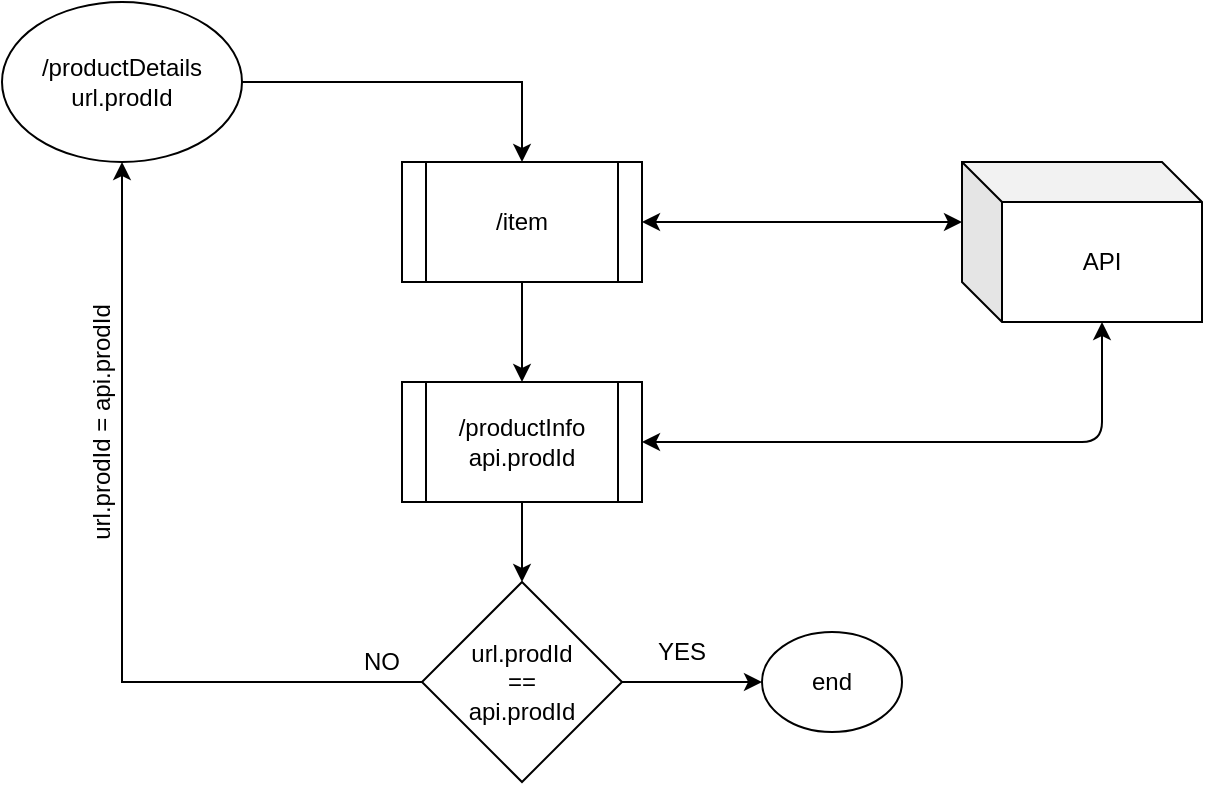 <mxfile version="13.8.3" type="device"><diagram id="TYAa4Q1GLj6thR1UAhMD" name="Page-1"><mxGraphModel dx="868" dy="460" grid="1" gridSize="10" guides="1" tooltips="1" connect="1" arrows="1" fold="1" page="1" pageScale="1" pageWidth="850" pageHeight="1100" math="0" shadow="0"><root><mxCell id="0"/><mxCell id="1" parent="0"/><mxCell id="H2Zdtok71WMyosExMJS--13" style="edgeStyle=orthogonalEdgeStyle;rounded=0;orthogonalLoop=1;jettySize=auto;html=1;exitX=1;exitY=0.5;exitDx=0;exitDy=0;entryX=0.5;entryY=0;entryDx=0;entryDy=0;" edge="1" parent="1" source="H2Zdtok71WMyosExMJS--1" target="H2Zdtok71WMyosExMJS--3"><mxGeometry relative="1" as="geometry"/></mxCell><mxCell id="H2Zdtok71WMyosExMJS--1" value="/productDetails&lt;br&gt;url.prodId" style="ellipse;whiteSpace=wrap;html=1;" vertex="1" parent="1"><mxGeometry x="120" y="40" width="120" height="80" as="geometry"/></mxCell><mxCell id="H2Zdtok71WMyosExMJS--15" style="edgeStyle=orthogonalEdgeStyle;rounded=0;orthogonalLoop=1;jettySize=auto;html=1;exitX=0.5;exitY=1;exitDx=0;exitDy=0;entryX=0.5;entryY=0;entryDx=0;entryDy=0;" edge="1" parent="1" source="H2Zdtok71WMyosExMJS--3" target="H2Zdtok71WMyosExMJS--5"><mxGeometry relative="1" as="geometry"/></mxCell><mxCell id="H2Zdtok71WMyosExMJS--3" value="/item" style="shape=process;whiteSpace=wrap;html=1;backgroundOutline=1;" vertex="1" parent="1"><mxGeometry x="320" y="120" width="120" height="60" as="geometry"/></mxCell><mxCell id="H2Zdtok71WMyosExMJS--4" value="API" style="shape=cube;whiteSpace=wrap;html=1;boundedLbl=1;backgroundOutline=1;darkOpacity=0.05;darkOpacity2=0.1;" vertex="1" parent="1"><mxGeometry x="600" y="120" width="120" height="80" as="geometry"/></mxCell><mxCell id="H2Zdtok71WMyosExMJS--17" style="edgeStyle=orthogonalEdgeStyle;rounded=0;orthogonalLoop=1;jettySize=auto;html=1;exitX=0.5;exitY=1;exitDx=0;exitDy=0;entryX=0.5;entryY=0;entryDx=0;entryDy=0;" edge="1" parent="1" source="H2Zdtok71WMyosExMJS--5" target="H2Zdtok71WMyosExMJS--6"><mxGeometry relative="1" as="geometry"/></mxCell><mxCell id="H2Zdtok71WMyosExMJS--5" value="/productInfo&lt;br&gt;api.prodId" style="shape=process;whiteSpace=wrap;html=1;backgroundOutline=1;" vertex="1" parent="1"><mxGeometry x="320" y="230" width="120" height="60" as="geometry"/></mxCell><mxCell id="H2Zdtok71WMyosExMJS--8" value="" style="edgeStyle=orthogonalEdgeStyle;rounded=0;orthogonalLoop=1;jettySize=auto;html=1;" edge="1" parent="1" source="H2Zdtok71WMyosExMJS--6" target="H2Zdtok71WMyosExMJS--7"><mxGeometry relative="1" as="geometry"/></mxCell><mxCell id="H2Zdtok71WMyosExMJS--10" style="edgeStyle=orthogonalEdgeStyle;rounded=0;orthogonalLoop=1;jettySize=auto;html=1;exitX=0;exitY=0.5;exitDx=0;exitDy=0;entryX=0.5;entryY=1;entryDx=0;entryDy=0;" edge="1" parent="1" source="H2Zdtok71WMyosExMJS--6" target="H2Zdtok71WMyosExMJS--1"><mxGeometry relative="1" as="geometry"/></mxCell><mxCell id="H2Zdtok71WMyosExMJS--6" value="url.prodId&lt;br&gt;==&lt;br&gt;api.prodId" style="rhombus;whiteSpace=wrap;html=1;" vertex="1" parent="1"><mxGeometry x="330" y="330" width="100" height="100" as="geometry"/></mxCell><mxCell id="H2Zdtok71WMyosExMJS--7" value="end" style="ellipse;whiteSpace=wrap;html=1;" vertex="1" parent="1"><mxGeometry x="500" y="355" width="70" height="50" as="geometry"/></mxCell><mxCell id="H2Zdtok71WMyosExMJS--9" value="YES" style="text;html=1;strokeColor=none;fillColor=none;align=center;verticalAlign=middle;whiteSpace=wrap;rounded=0;" vertex="1" parent="1"><mxGeometry x="440" y="355" width="40" height="20" as="geometry"/></mxCell><mxCell id="H2Zdtok71WMyosExMJS--11" value="NO" style="text;html=1;strokeColor=none;fillColor=none;align=center;verticalAlign=middle;whiteSpace=wrap;rounded=0;" vertex="1" parent="1"><mxGeometry x="290" y="360" width="40" height="20" as="geometry"/></mxCell><mxCell id="H2Zdtok71WMyosExMJS--12" value="url.prodId = api.prodId" style="text;html=1;strokeColor=none;fillColor=none;align=center;verticalAlign=middle;whiteSpace=wrap;rounded=0;rotation=270;" vertex="1" parent="1"><mxGeometry x="100" y="240" width="140" height="20" as="geometry"/></mxCell><mxCell id="H2Zdtok71WMyosExMJS--14" value="" style="endArrow=classic;startArrow=classic;html=1;entryX=0;entryY=0;entryDx=0;entryDy=30;entryPerimeter=0;exitX=1;exitY=0.5;exitDx=0;exitDy=0;" edge="1" parent="1" source="H2Zdtok71WMyosExMJS--3" target="H2Zdtok71WMyosExMJS--4"><mxGeometry width="50" height="50" relative="1" as="geometry"><mxPoint x="400" y="290" as="sourcePoint"/><mxPoint x="450" y="240" as="targetPoint"/></mxGeometry></mxCell><mxCell id="H2Zdtok71WMyosExMJS--16" value="" style="endArrow=classic;startArrow=classic;html=1;entryX=0;entryY=0;entryDx=70;entryDy=80;entryPerimeter=0;exitX=1;exitY=0.5;exitDx=0;exitDy=0;" edge="1" parent="1" source="H2Zdtok71WMyosExMJS--5" target="H2Zdtok71WMyosExMJS--4"><mxGeometry width="50" height="50" relative="1" as="geometry"><mxPoint x="400" y="290" as="sourcePoint"/><mxPoint x="450" y="240" as="targetPoint"/><Array as="points"><mxPoint x="670" y="260"/></Array></mxGeometry></mxCell></root></mxGraphModel></diagram></mxfile>
